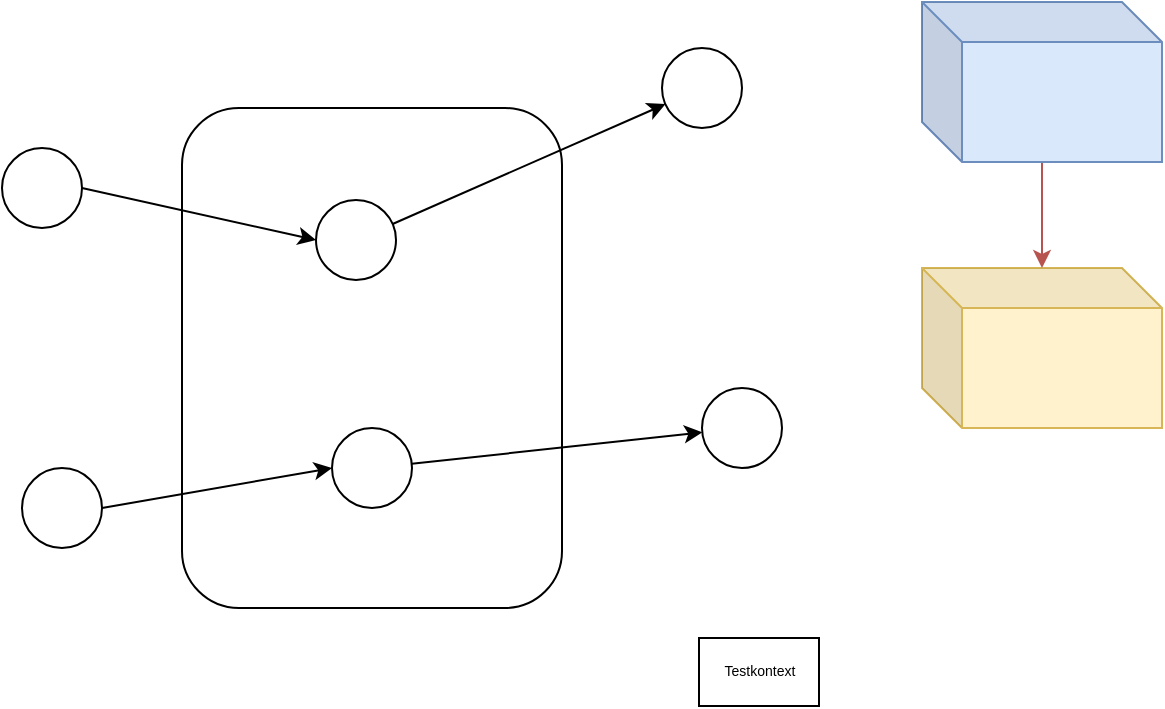 <mxfile version="13.1.13" type="github">
  <diagram id="jd8jm0HN9QcjhU1Jb5uy" name="Page-1">
    <mxGraphModel dx="853" dy="518" grid="0" gridSize="10" guides="1" tooltips="1" connect="1" arrows="1" fold="1" page="1" pageScale="1" pageWidth="827" pageHeight="1169" math="0" shadow="0">
      <root>
        <mxCell id="0" />
        <mxCell id="1" parent="0" />
        <mxCell id="0pvRadDIvEGsYMAwIo_h-13" value="" style="rounded=1;whiteSpace=wrap;html=1;fillColor=none;" vertex="1" parent="1">
          <mxGeometry x="200" y="140" width="190" height="250" as="geometry" />
        </mxCell>
        <mxCell id="0pvRadDIvEGsYMAwIo_h-4" style="rounded=0;orthogonalLoop=1;jettySize=auto;html=1;exitX=1;exitY=0.5;exitDx=0;exitDy=0;entryX=0;entryY=0.5;entryDx=0;entryDy=0;" edge="1" parent="1" source="0pvRadDIvEGsYMAwIo_h-1" target="0pvRadDIvEGsYMAwIo_h-2">
          <mxGeometry relative="1" as="geometry" />
        </mxCell>
        <mxCell id="0pvRadDIvEGsYMAwIo_h-1" value="" style="ellipse;whiteSpace=wrap;html=1;aspect=fixed;" vertex="1" parent="1">
          <mxGeometry x="110" y="160" width="40" height="40" as="geometry" />
        </mxCell>
        <mxCell id="0pvRadDIvEGsYMAwIo_h-6" style="rounded=0;orthogonalLoop=1;jettySize=auto;html=1;" edge="1" parent="1" source="0pvRadDIvEGsYMAwIo_h-2" target="0pvRadDIvEGsYMAwIo_h-3">
          <mxGeometry relative="1" as="geometry" />
        </mxCell>
        <object label="" desc="&#xa;adsfasdfcasdfasdfasdf&#xa;adsfasdfcasdfasdfasdf&#xa;adsfasdfcasdfasdfasdf&#xa;adsfasdfcasdfasdfasdf&#xa;adsfasdfcasdfasdfasdf&#xa;adsfasdfcasdfasdfasdf&#xa;adsfasdfcasdfasdfasdf&#xa;adsfasdfcasdfasdfasdf&#xa;adsfasdfcasdfasdfasdf&#xa;Marcel&#xa;" id="0pvRadDIvEGsYMAwIo_h-2">
          <mxCell style="ellipse;whiteSpace=wrap;html=1;aspect=fixed;" vertex="1" parent="1">
            <mxGeometry x="267" y="186" width="40" height="40" as="geometry" />
          </mxCell>
        </object>
        <mxCell id="0pvRadDIvEGsYMAwIo_h-3" value="" style="ellipse;whiteSpace=wrap;html=1;aspect=fixed;" vertex="1" parent="1">
          <mxGeometry x="440" y="110" width="40" height="40" as="geometry" />
        </mxCell>
        <mxCell id="0pvRadDIvEGsYMAwIo_h-7" style="rounded=0;orthogonalLoop=1;jettySize=auto;html=1;exitX=1;exitY=0.5;exitDx=0;exitDy=0;entryX=0;entryY=0.5;entryDx=0;entryDy=0;" edge="1" source="0pvRadDIvEGsYMAwIo_h-8" target="0pvRadDIvEGsYMAwIo_h-10" parent="1">
          <mxGeometry relative="1" as="geometry" />
        </mxCell>
        <mxCell id="0pvRadDIvEGsYMAwIo_h-8" value="" style="ellipse;whiteSpace=wrap;html=1;aspect=fixed;" vertex="1" parent="1">
          <mxGeometry x="120" y="320" width="40" height="40" as="geometry" />
        </mxCell>
        <mxCell id="0pvRadDIvEGsYMAwIo_h-9" style="rounded=0;orthogonalLoop=1;jettySize=auto;html=1;" edge="1" source="0pvRadDIvEGsYMAwIo_h-10" target="0pvRadDIvEGsYMAwIo_h-11" parent="1">
          <mxGeometry relative="1" as="geometry" />
        </mxCell>
        <mxCell id="0pvRadDIvEGsYMAwIo_h-10" value="" style="ellipse;whiteSpace=wrap;html=1;aspect=fixed;" vertex="1" parent="1">
          <mxGeometry x="275" y="300" width="40" height="40" as="geometry" />
        </mxCell>
        <mxCell id="0pvRadDIvEGsYMAwIo_h-11" value="" style="ellipse;whiteSpace=wrap;html=1;aspect=fixed;" vertex="1" parent="1">
          <mxGeometry x="460" y="280" width="40" height="40" as="geometry" />
        </mxCell>
        <mxCell id="0pvRadDIvEGsYMAwIo_h-14" value="" style="shape=cube;whiteSpace=wrap;html=1;boundedLbl=1;backgroundOutline=1;darkOpacity=0.05;darkOpacity2=0.1;fillColor=#fff2cc;strokeColor=#d6b656;" vertex="1" parent="1">
          <mxGeometry x="570" y="220" width="120" height="80" as="geometry" />
        </mxCell>
        <mxCell id="0pvRadDIvEGsYMAwIo_h-16" style="edgeStyle=none;rounded=0;orthogonalLoop=1;jettySize=auto;html=1;fillColor=#f8cecc;strokeColor=#b85450;" edge="1" parent="1" source="0pvRadDIvEGsYMAwIo_h-15" target="0pvRadDIvEGsYMAwIo_h-14">
          <mxGeometry relative="1" as="geometry" />
        </mxCell>
        <mxCell id="0pvRadDIvEGsYMAwIo_h-15" value="" style="shape=cube;whiteSpace=wrap;html=1;boundedLbl=1;backgroundOutline=1;darkOpacity=0.05;darkOpacity2=0.1;fillColor=#dae8fc;strokeColor=#6c8ebf;" vertex="1" parent="1">
          <mxGeometry x="570" y="87" width="120" height="80" as="geometry" />
        </mxCell>
        <mxCell id="0pvRadDIvEGsYMAwIo_h-17" value="Testkontext" style="rounded=0;whiteSpace=wrap;html=1;fillColor=none;fontSize=7;" vertex="1" parent="1">
          <mxGeometry x="458.5" y="405" width="60" height="34" as="geometry" />
        </mxCell>
      </root>
    </mxGraphModel>
  </diagram>
</mxfile>
